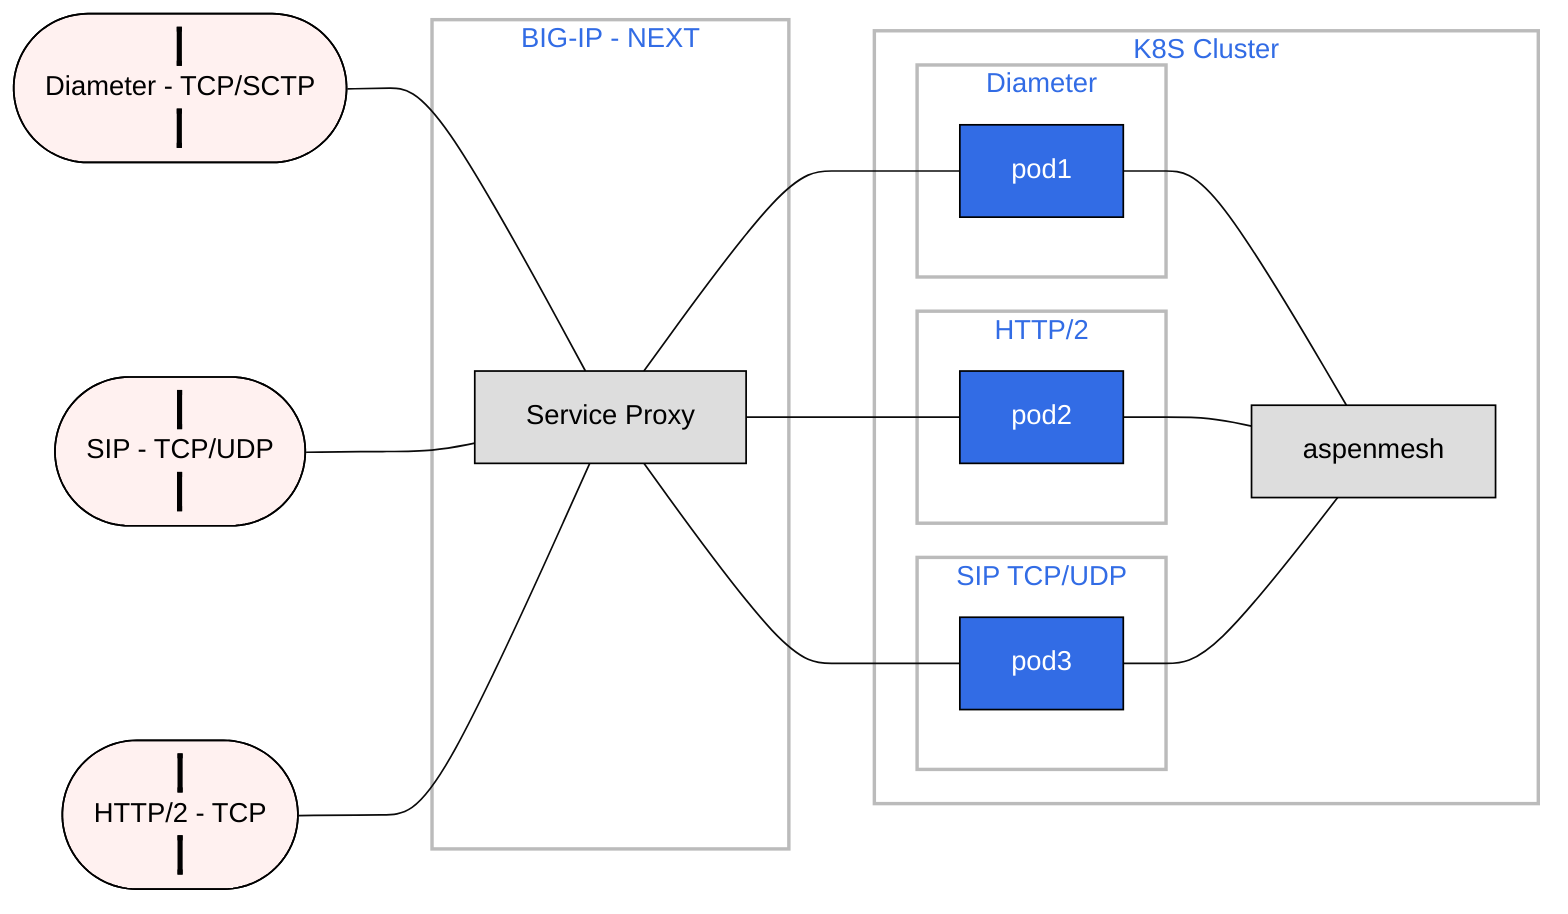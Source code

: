 %%{init: {'theme': 'base', 'themeVariables': { 'primaryColor': '#ffcccc', 'edgeLabelBackground':'#ffffee', 'tertiaryColor': '#fff0f0'}}}%%
graph LR;
    a([Diameter - TCP/SCTP]) --- spk[Service Proxy]
    b([SIP - TCP/UDP]) --- spk
    c([HTTP/2 - TCP]) --- spk

    subgraph bigipnext [BIG-IP - NEXT]
        spk
    end
        spk --- pod1
        spk --- pod2
        spk --- pod3
    subgraph k8scluster [K8S Cluster]
        subgraph "Diameter"
            pod1
        end
        subgraph "HTTP/2"
            pod2
        end
        subgraph "SIP TCP/UDP"
            pod3
        end
        pod1 --- aspenmesh
        pod2 --- aspenmesh
        pod3 --- aspenmesh
    end
 
   classDef protocols fill:#fff1f0,stroke:#000000,stroke-width:1px,color:#000,border-style:solid;
   classDef f5 fill:#ddd,stroke:#000000,stroke-width:1px,color:#000;
   classDef k8s fill:#326ce5,stroke:#000000,stroke-width:1px,color:#ffffff;
   classDef cluster fill:#fff,stroke:#bbb,stroke-width:2px,color:#326ce5;
   class a,b,c protocols;
   class spk,aspenmesh f5;
   class pod1,pod2,pod3,pod4,pod5,pod6 k8s;
   class k8scluster cluster;